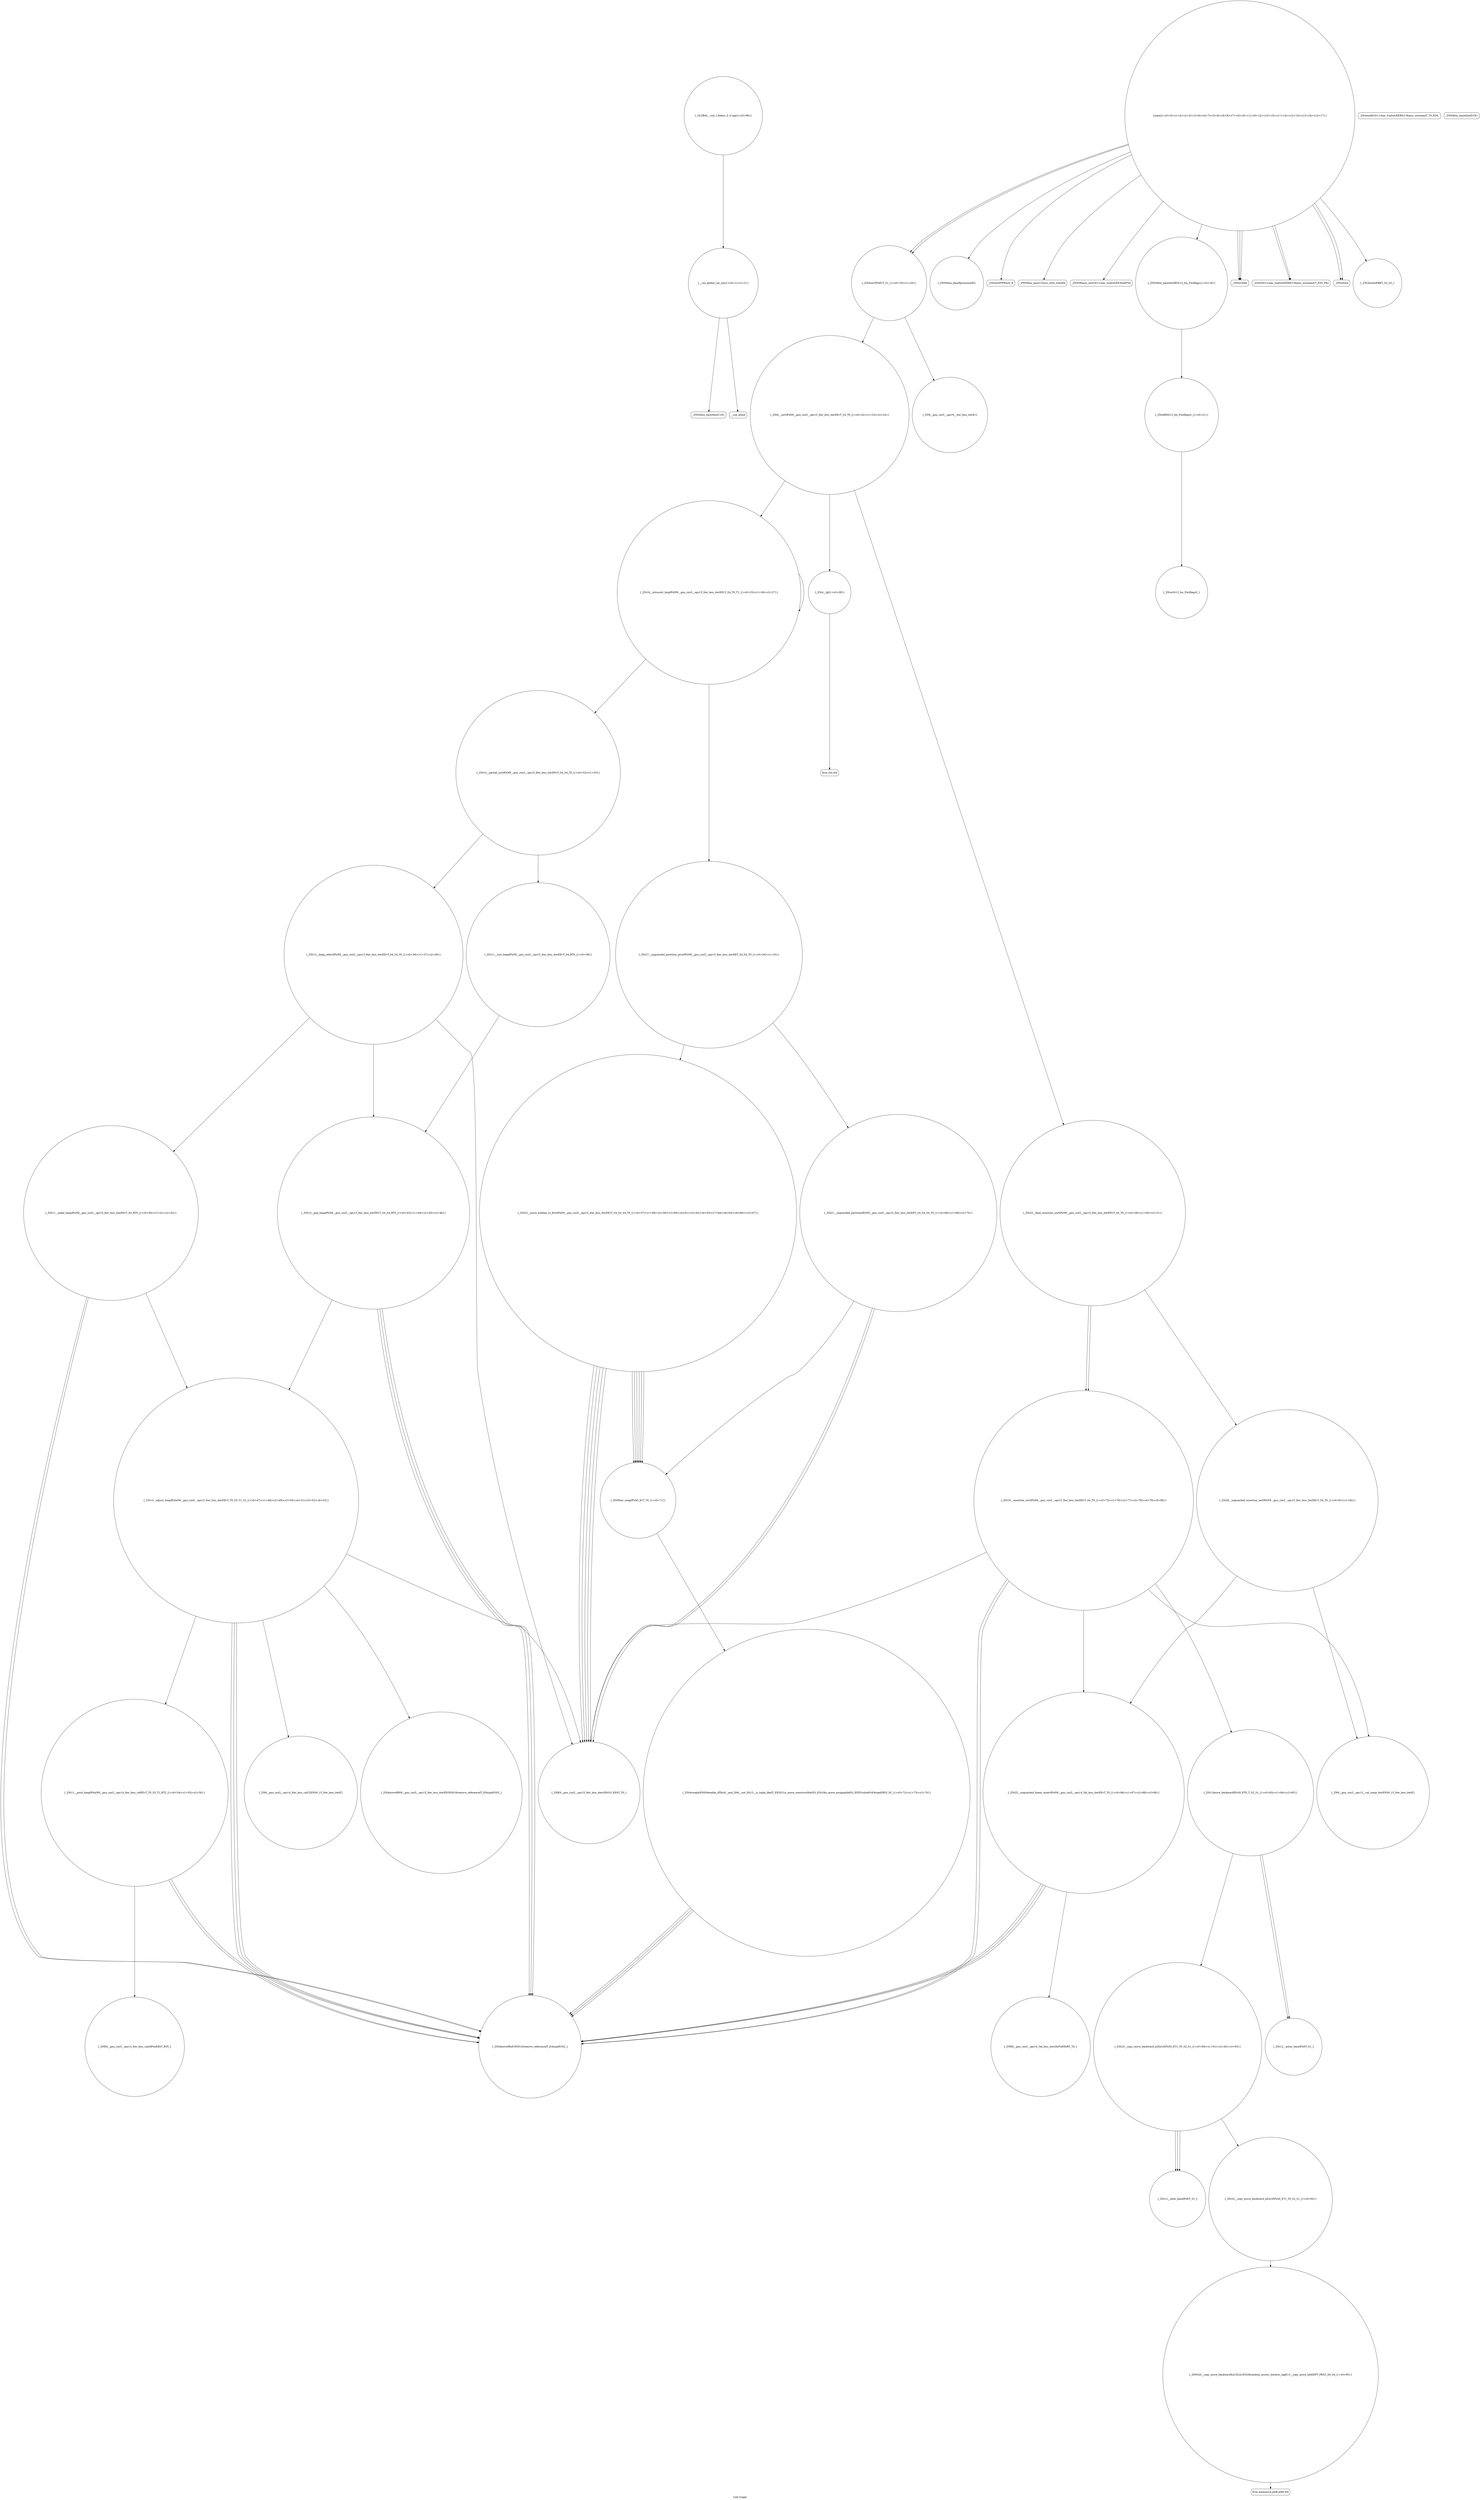 digraph "Call Graph" {
	label="Call Graph";

	Node0x56550e83c0d0 [shape=record,shape=circle,label="{__cxx_global_var_init|{<s0>1|<s1>2}}"];
	Node0x56550e83c0d0:s0 -> Node0x56550e83c150[color=black];
	Node0x56550e83c0d0:s1 -> Node0x56550e83c250[color=black];
	Node0x56550e83d750 [shape=record,shape=circle,label="{_ZN9__gnu_cxx5__ops15__val_comp_iterENS0_15_Iter_less_iterE}"];
	Node0x56550e83c450 [shape=record,shape=circle,label="{_ZNSt8ios_base9precisionEl}"];
	Node0x56550e83eaf0 [shape=record,shape=circle,label="{_ZNK9__gnu_cxx5__ops14_Val_less_iterclIxPxEEbRT_T0_}"];
	Node0x56550e83c7d0 [shape=record,shape=Mrecord,label="{_ZNSolsEPFRSoS_E}"];
	Node0x56550e83cb50 [shape=record,shape=circle,label="{_ZSt4__lgl|{<s0>28}}"];
	Node0x56550e83cb50:s0 -> Node0x56550e83d4d0[color=black];
	Node0x56550e83ced0 [shape=record,shape=circle,label="{_ZNK9__gnu_cxx5__ops15_Iter_less_iterclIPxS3_EEbT_T0_}"];
	Node0x56550e83d250 [shape=record,shape=circle,label="{_ZNK9__gnu_cxx5__ops14_Iter_less_valclIPxxEEbT_RT0_}"];
	Node0x56550e83d5d0 [shape=record,shape=circle,label="{_ZSt26__unguarded_insertion_sortIPxN9__gnu_cxx5__ops15_Iter_less_iterEEvT_S4_T0_|{<s0>81|<s1>82}}"];
	Node0x56550e83d5d0:s0 -> Node0x56550e83d750[color=black];
	Node0x56550e83d5d0:s1 -> Node0x56550e83d6d0[color=black];
	Node0x56550e83c2d0 [shape=record,shape=circle,label="{main|{<s0>3|<s1>4|<s2>5|<s3>6|<s4>7|<s5>8|<s6>9|<s7>10|<s8>11|<s9>12|<s10>13|<s11>14|<s12>15|<s13>16|<s14>17}}"];
	Node0x56550e83c2d0:s0 -> Node0x56550e83c350[color=black];
	Node0x56550e83c2d0:s1 -> Node0x56550e83c3d0[color=black];
	Node0x56550e83c2d0:s2 -> Node0x56550e83c450[color=black];
	Node0x56550e83c2d0:s3 -> Node0x56550e83c4d0[color=black];
	Node0x56550e83c2d0:s4 -> Node0x56550e83c550[color=black];
	Node0x56550e83c2d0:s5 -> Node0x56550e83c5d0[color=black];
	Node0x56550e83c2d0:s6 -> Node0x56550e83c650[color=black];
	Node0x56550e83c2d0:s7 -> Node0x56550e83c5d0[color=black];
	Node0x56550e83c2d0:s8 -> Node0x56550e83c550[color=black];
	Node0x56550e83c2d0:s9 -> Node0x56550e83c6d0[color=black];
	Node0x56550e83c2d0:s10 -> Node0x56550e83c750[color=black];
	Node0x56550e83c2d0:s11 -> Node0x56550e83c550[color=black];
	Node0x56550e83c2d0:s12 -> Node0x56550e83c750[color=black];
	Node0x56550e83c2d0:s13 -> Node0x56550e83c650[color=black];
	Node0x56550e83c2d0:s14 -> Node0x56550e83c7d0[color=black];
	Node0x56550e83e970 [shape=record,shape=circle,label="{_ZSt12__niter_baseIPxET_S1_}"];
	Node0x56550e83c650 [shape=record,shape=Mrecord,label="{_ZNSolsEx}"];
	Node0x56550e83c9d0 [shape=record,shape=circle,label="{_ZSt6__sortIPxN9__gnu_cxx5__ops15_Iter_less_iterEEvT_S4_T0_|{<s0>22|<s1>23|<s2>24}}"];
	Node0x56550e83c9d0:s0 -> Node0x56550e83cb50[color=black];
	Node0x56550e83c9d0:s1 -> Node0x56550e83cad0[color=black];
	Node0x56550e83c9d0:s2 -> Node0x56550e83cbd0[color=black];
	Node0x56550e83cd50 [shape=record,shape=circle,label="{_ZSt13__heap_selectIPxN9__gnu_cxx5__ops15_Iter_less_iterEEvT_S4_S4_T0_|{<s0>36|<s1>37|<s2>38}}"];
	Node0x56550e83cd50:s0 -> Node0x56550e83ce50[color=black];
	Node0x56550e83cd50:s1 -> Node0x56550e83ced0[color=black];
	Node0x56550e83cd50:s2 -> Node0x56550e83cf50[color=black];
	Node0x56550e83d0d0 [shape=record,shape=circle,label="{_ZSt4moveIRN9__gnu_cxx5__ops15_Iter_less_iterEEONSt16remove_referenceIT_E4typeEOS5_}"];
	Node0x56550e83d450 [shape=record,shape=circle,label="{_ZSt4swapIxENSt9enable_ifIXsr6__and_ISt6__not_ISt15__is_tuple_likeIT_EESt21is_move_constructibleIS3_ESt18is_move_assignableIS3_EEE5valueEvE4typeERS3_SC_|{<s0>72|<s1>73|<s2>74}}"];
	Node0x56550e83d450:s0 -> Node0x56550e83cfd0[color=black];
	Node0x56550e83d450:s1 -> Node0x56550e83cfd0[color=black];
	Node0x56550e83d450:s2 -> Node0x56550e83cfd0[color=black];
	Node0x56550e83c150 [shape=record,shape=Mrecord,label="{_ZNSt8ios_base4InitC1Ev}"];
	Node0x56550e83d7d0 [shape=record,shape=circle,label="{_ZSt23__copy_move_backward_a2ILb1EPxS0_ET1_T0_S2_S1_|{<s0>90|<s1>91|<s2>92|<s3>93}}"];
	Node0x56550e83d7d0:s0 -> Node0x56550e83e970[color=black];
	Node0x56550e83d7d0:s1 -> Node0x56550e83e970[color=black];
	Node0x56550e83d7d0:s2 -> Node0x56550e83e970[color=black];
	Node0x56550e83d7d0:s3 -> Node0x56550e83e8f0[color=black];
	Node0x56550e83c4d0 [shape=record,shape=circle,label="{_ZNSt8ios_base4setfESt13_Ios_Fmtflags|{<s0>18}}"];
	Node0x56550e83c4d0:s0 -> Node0x56550e83c8d0[color=black];
	Node0x56550e83eb70 [shape=record,shape=circle,label="{_GLOBAL__sub_I_Kobus_0_0.cpp|{<s0>96}}"];
	Node0x56550e83eb70:s0 -> Node0x56550e83c0d0[color=black];
	Node0x56550e83c850 [shape=record,shape=Mrecord,label="{_ZSt4endlIcSt11char_traitsIcEERSt13basic_ostreamIT_T0_ES6_}"];
	Node0x56550e83cbd0 [shape=record,shape=circle,label="{_ZSt22__final_insertion_sortIPxN9__gnu_cxx5__ops15_Iter_less_iterEEvT_S4_T0_|{<s0>29|<s1>30|<s2>31}}"];
	Node0x56550e83cbd0:s0 -> Node0x56550e83d550[color=black];
	Node0x56550e83cbd0:s1 -> Node0x56550e83d5d0[color=black];
	Node0x56550e83cbd0:s2 -> Node0x56550e83d550[color=black];
	Node0x56550e83cf50 [shape=record,shape=circle,label="{_ZSt10__pop_heapIPxN9__gnu_cxx5__ops15_Iter_less_iterEEvT_S4_S4_RT0_|{<s0>43|<s1>44|<s2>45|<s3>46}}"];
	Node0x56550e83cf50:s0 -> Node0x56550e83cfd0[color=black];
	Node0x56550e83cf50:s1 -> Node0x56550e83cfd0[color=black];
	Node0x56550e83cf50:s2 -> Node0x56550e83cfd0[color=black];
	Node0x56550e83cf50:s3 -> Node0x56550e83d050[color=black];
	Node0x56550e83d2d0 [shape=record,shape=circle,label="{_ZSt22__move_median_to_firstIPxN9__gnu_cxx5__ops15_Iter_less_iterEEvT_S4_S4_S4_T0_|{<s0>57|<s1>58|<s2>59|<s3>60|<s4>61|<s5>62|<s6>63|<s7>64|<s8>65|<s9>66|<s10>67}}"];
	Node0x56550e83d2d0:s0 -> Node0x56550e83ced0[color=black];
	Node0x56550e83d2d0:s1 -> Node0x56550e83ced0[color=black];
	Node0x56550e83d2d0:s2 -> Node0x56550e83d3d0[color=black];
	Node0x56550e83d2d0:s3 -> Node0x56550e83ced0[color=black];
	Node0x56550e83d2d0:s4 -> Node0x56550e83d3d0[color=black];
	Node0x56550e83d2d0:s5 -> Node0x56550e83d3d0[color=black];
	Node0x56550e83d2d0:s6 -> Node0x56550e83ced0[color=black];
	Node0x56550e83d2d0:s7 -> Node0x56550e83d3d0[color=black];
	Node0x56550e83d2d0:s8 -> Node0x56550e83ced0[color=black];
	Node0x56550e83d2d0:s9 -> Node0x56550e83d3d0[color=black];
	Node0x56550e83d2d0:s10 -> Node0x56550e83d3d0[color=black];
	Node0x56550e83d650 [shape=record,shape=circle,label="{_ZSt13move_backwardIPxS0_ET0_T_S2_S1_|{<s0>83|<s1>84|<s2>85}}"];
	Node0x56550e83d650:s0 -> Node0x56550e83d850[color=black];
	Node0x56550e83d650:s1 -> Node0x56550e83d850[color=black];
	Node0x56550e83d650:s2 -> Node0x56550e83d7d0[color=black];
	Node0x56550e83c350 [shape=record,shape=Mrecord,label="{_ZNSt8ios_base15sync_with_stdioEb}"];
	Node0x56550e83e9f0 [shape=record,shape=circle,label="{_ZNSt20__copy_move_backwardILb1ELb1ESt26random_access_iterator_tagE13__copy_move_bIxEEPT_PKS3_S6_S4_|{<s0>95}}"];
	Node0x56550e83e9f0:s0 -> Node0x56550e83ea70[color=black];
	Node0x56550e83c6d0 [shape=record,shape=circle,label="{_ZSt3minIxERKT_S2_S2_}"];
	Node0x56550e83ca50 [shape=record,shape=circle,label="{_ZN9__gnu_cxx5__ops16__iter_less_iterEv}"];
	Node0x56550e83cdd0 [shape=record,shape=circle,label="{_ZSt11__sort_heapIPxN9__gnu_cxx5__ops15_Iter_less_iterEEvT_S4_RT0_|{<s0>39}}"];
	Node0x56550e83cdd0:s0 -> Node0x56550e83cf50[color=black];
	Node0x56550e83d150 [shape=record,shape=circle,label="{_ZN9__gnu_cxx5__ops14_Iter_less_valC2ENS0_15_Iter_less_iterE}"];
	Node0x56550e83d4d0 [shape=record,shape=Mrecord,label="{llvm.ctlz.i64}"];
	Node0x56550e83c1d0 [shape=record,shape=Mrecord,label="{_ZNSt8ios_base4InitD1Ev}"];
	Node0x56550e83d850 [shape=record,shape=circle,label="{_ZSt12__miter_baseIPxET_S1_}"];
	Node0x56550e83c550 [shape=record,shape=Mrecord,label="{_ZNSirsERx}"];
	Node0x56550e83c8d0 [shape=record,shape=circle,label="{_ZStoRRSt13_Ios_FmtflagsS_|{<s0>21}}"];
	Node0x56550e83c8d0:s0 -> Node0x56550e83c950[color=black];
	Node0x56550e83cc50 [shape=record,shape=circle,label="{_ZSt14__partial_sortIPxN9__gnu_cxx5__ops15_Iter_less_iterEEvT_S4_S4_T0_|{<s0>32|<s1>33}}"];
	Node0x56550e83cc50:s0 -> Node0x56550e83cd50[color=black];
	Node0x56550e83cc50:s1 -> Node0x56550e83cdd0[color=black];
	Node0x56550e83cfd0 [shape=record,shape=circle,label="{_ZSt4moveIRxEONSt16remove_referenceIT_E4typeEOS2_}"];
	Node0x56550e83d350 [shape=record,shape=circle,label="{_ZSt21__unguarded_partitionIPxN9__gnu_cxx5__ops15_Iter_less_iterEET_S4_S4_S4_T0_|{<s0>68|<s1>69|<s2>70}}"];
	Node0x56550e83d350:s0 -> Node0x56550e83ced0[color=black];
	Node0x56550e83d350:s1 -> Node0x56550e83ced0[color=black];
	Node0x56550e83d350:s2 -> Node0x56550e83d3d0[color=black];
	Node0x56550e83d6d0 [shape=record,shape=circle,label="{_ZSt25__unguarded_linear_insertIPxN9__gnu_cxx5__ops14_Val_less_iterEEvT_T0_|{<s0>86|<s1>87|<s2>88|<s3>89}}"];
	Node0x56550e83d6d0:s0 -> Node0x56550e83cfd0[color=black];
	Node0x56550e83d6d0:s1 -> Node0x56550e83eaf0[color=black];
	Node0x56550e83d6d0:s2 -> Node0x56550e83cfd0[color=black];
	Node0x56550e83d6d0:s3 -> Node0x56550e83cfd0[color=black];
	Node0x56550e83c3d0 [shape=record,shape=Mrecord,label="{_ZNSt9basic_iosIcSt11char_traitsIcEE3tieEPSo}"];
	Node0x56550e83ea70 [shape=record,shape=Mrecord,label="{llvm.memmove.p0i8.p0i8.i64}"];
	Node0x56550e83c750 [shape=record,shape=circle,label="{_ZSt4sortIPxEvT_S1_|{<s0>19|<s1>20}}"];
	Node0x56550e83c750:s0 -> Node0x56550e83ca50[color=black];
	Node0x56550e83c750:s1 -> Node0x56550e83c9d0[color=black];
	Node0x56550e83cad0 [shape=record,shape=circle,label="{_ZSt16__introsort_loopIPxlN9__gnu_cxx5__ops15_Iter_less_iterEEvT_S4_T0_T1_|{<s0>25|<s1>26|<s2>27}}"];
	Node0x56550e83cad0:s0 -> Node0x56550e83cc50[color=black];
	Node0x56550e83cad0:s1 -> Node0x56550e83ccd0[color=black];
	Node0x56550e83cad0:s2 -> Node0x56550e83cad0[color=black];
	Node0x56550e83ce50 [shape=record,shape=circle,label="{_ZSt11__make_heapIPxN9__gnu_cxx5__ops15_Iter_less_iterEEvT_S4_RT0_|{<s0>40|<s1>41|<s2>42}}"];
	Node0x56550e83ce50:s0 -> Node0x56550e83cfd0[color=black];
	Node0x56550e83ce50:s1 -> Node0x56550e83cfd0[color=black];
	Node0x56550e83ce50:s2 -> Node0x56550e83d050[color=black];
	Node0x56550e83d1d0 [shape=record,shape=circle,label="{_ZSt11__push_heapIPxlxN9__gnu_cxx5__ops14_Iter_less_valEEvT_T0_S5_T1_RT2_|{<s0>54|<s1>55|<s2>56}}"];
	Node0x56550e83d1d0:s0 -> Node0x56550e83d250[color=black];
	Node0x56550e83d1d0:s1 -> Node0x56550e83cfd0[color=black];
	Node0x56550e83d1d0:s2 -> Node0x56550e83cfd0[color=black];
	Node0x56550e83d550 [shape=record,shape=circle,label="{_ZSt16__insertion_sortIPxN9__gnu_cxx5__ops15_Iter_less_iterEEvT_S4_T0_|{<s0>75|<s1>76|<s2>77|<s3>78|<s4>79|<s5>80}}"];
	Node0x56550e83d550:s0 -> Node0x56550e83ced0[color=black];
	Node0x56550e83d550:s1 -> Node0x56550e83cfd0[color=black];
	Node0x56550e83d550:s2 -> Node0x56550e83d650[color=black];
	Node0x56550e83d550:s3 -> Node0x56550e83cfd0[color=black];
	Node0x56550e83d550:s4 -> Node0x56550e83d750[color=black];
	Node0x56550e83d550:s5 -> Node0x56550e83d6d0[color=black];
	Node0x56550e83c250 [shape=record,shape=Mrecord,label="{__cxa_atexit}"];
	Node0x56550e83e8f0 [shape=record,shape=circle,label="{_ZSt22__copy_move_backward_aILb1EPxS0_ET1_T0_S2_S1_|{<s0>94}}"];
	Node0x56550e83e8f0:s0 -> Node0x56550e83e9f0[color=black];
	Node0x56550e83c5d0 [shape=record,shape=Mrecord,label="{_ZStlsISt11char_traitsIcEERSt13basic_ostreamIcT_ES5_PKc}"];
	Node0x56550e83c950 [shape=record,shape=circle,label="{_ZStorSt13_Ios_FmtflagsS_}"];
	Node0x56550e83ccd0 [shape=record,shape=circle,label="{_ZSt27__unguarded_partition_pivotIPxN9__gnu_cxx5__ops15_Iter_less_iterEET_S4_S4_T0_|{<s0>34|<s1>35}}"];
	Node0x56550e83ccd0:s0 -> Node0x56550e83d2d0[color=black];
	Node0x56550e83ccd0:s1 -> Node0x56550e83d350[color=black];
	Node0x56550e83d050 [shape=record,shape=circle,label="{_ZSt13__adjust_heapIPxlxN9__gnu_cxx5__ops15_Iter_less_iterEEvT_T0_S5_T1_T2_|{<s0>47|<s1>48|<s2>49|<s3>50|<s4>51|<s5>52|<s6>53}}"];
	Node0x56550e83d050:s0 -> Node0x56550e83ced0[color=black];
	Node0x56550e83d050:s1 -> Node0x56550e83cfd0[color=black];
	Node0x56550e83d050:s2 -> Node0x56550e83cfd0[color=black];
	Node0x56550e83d050:s3 -> Node0x56550e83d0d0[color=black];
	Node0x56550e83d050:s4 -> Node0x56550e83d150[color=black];
	Node0x56550e83d050:s5 -> Node0x56550e83cfd0[color=black];
	Node0x56550e83d050:s6 -> Node0x56550e83d1d0[color=black];
	Node0x56550e83d3d0 [shape=record,shape=circle,label="{_ZSt9iter_swapIPxS0_EvT_T0_|{<s0>71}}"];
	Node0x56550e83d3d0:s0 -> Node0x56550e83d450[color=black];
}

